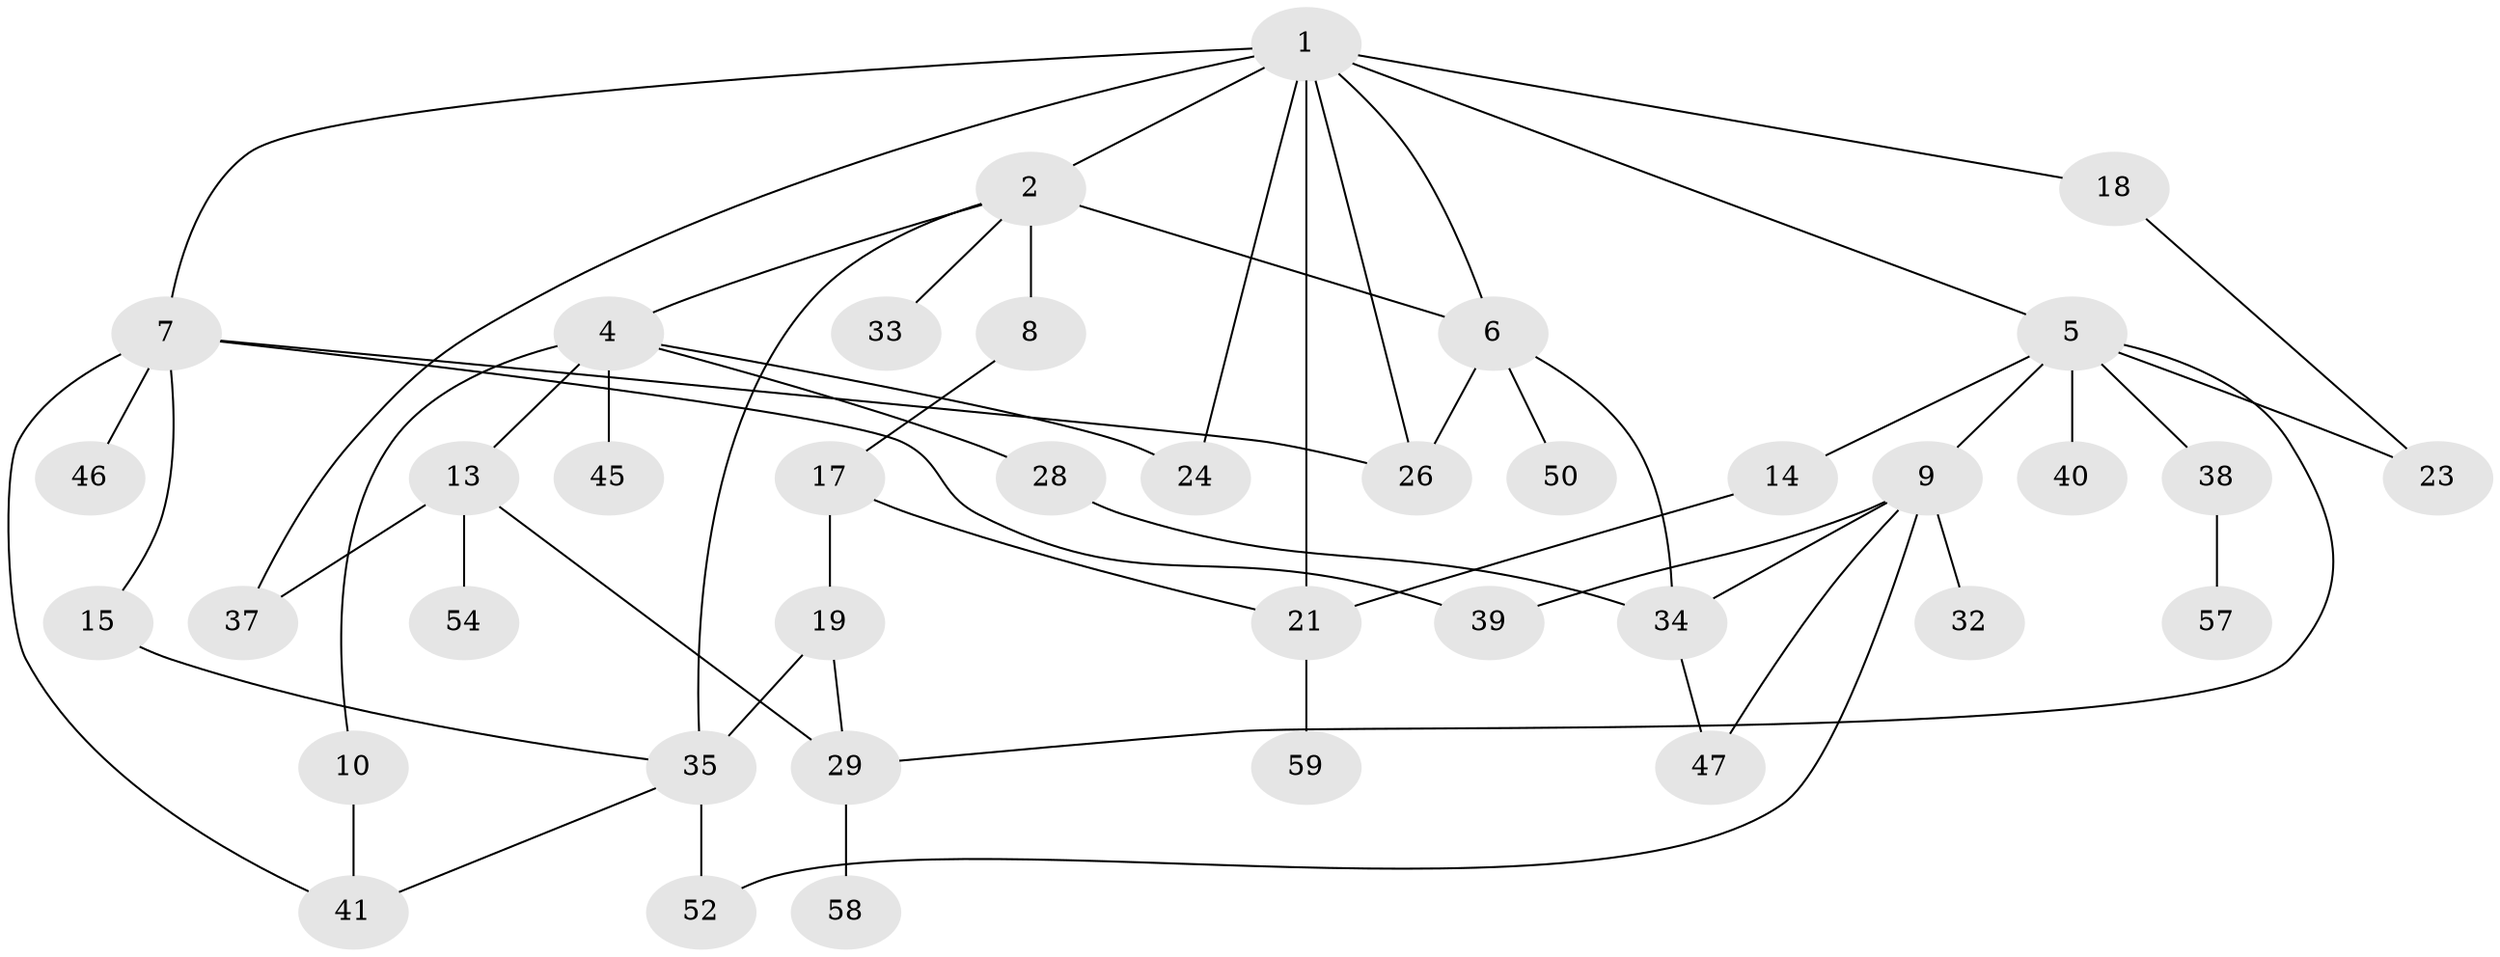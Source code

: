 // Generated by graph-tools (version 1.1) at 2025/51/02/27/25 19:51:40]
// undirected, 39 vertices, 57 edges
graph export_dot {
graph [start="1"]
  node [color=gray90,style=filled];
  1 [super="+3"];
  2 [super="+16"];
  4 [super="+11"];
  5 [super="+12"];
  6 [super="+25"];
  7 [super="+22"];
  8;
  9 [super="+48"];
  10 [super="+36"];
  13 [super="+42"];
  14;
  15 [super="+20"];
  17 [super="+27"];
  18;
  19 [super="+31"];
  21 [super="+51"];
  23 [super="+30"];
  24;
  26 [super="+53"];
  28;
  29 [super="+43"];
  32;
  33;
  34 [super="+44"];
  35 [super="+49"];
  37;
  38;
  39 [super="+55"];
  40;
  41 [super="+56"];
  45;
  46;
  47;
  50;
  52;
  54;
  57;
  58;
  59;
  1 -- 2 [weight=2];
  1 -- 5;
  1 -- 7;
  1 -- 18;
  1 -- 37;
  1 -- 21;
  1 -- 6 [weight=2];
  1 -- 24;
  1 -- 26;
  2 -- 4;
  2 -- 8;
  2 -- 33;
  2 -- 35;
  2 -- 6;
  4 -- 10;
  4 -- 13;
  4 -- 24;
  4 -- 45;
  4 -- 28;
  5 -- 9;
  5 -- 14;
  5 -- 38;
  5 -- 40 [weight=2];
  5 -- 23;
  5 -- 29;
  6 -- 26;
  6 -- 34;
  6 -- 50;
  7 -- 15;
  7 -- 39;
  7 -- 41;
  7 -- 26;
  7 -- 46;
  8 -- 17;
  9 -- 32;
  9 -- 52;
  9 -- 34;
  9 -- 39;
  9 -- 47;
  10 -- 41;
  13 -- 54;
  13 -- 29;
  13 -- 37;
  14 -- 21;
  15 -- 35;
  17 -- 19;
  17 -- 21;
  18 -- 23;
  19 -- 29;
  19 -- 35;
  21 -- 59;
  28 -- 34;
  29 -- 58;
  34 -- 47;
  35 -- 52;
  35 -- 41;
  38 -- 57;
}
